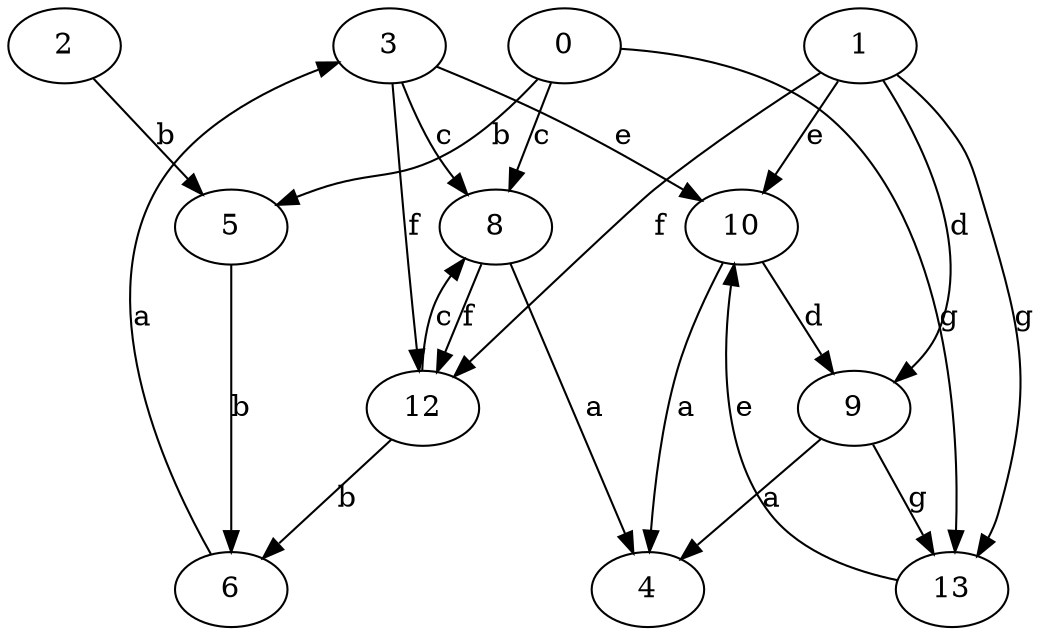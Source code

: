 strict digraph  {
3;
4;
5;
6;
8;
0;
9;
1;
10;
2;
12;
13;
3 -> 8  [label=c];
3 -> 10  [label=e];
3 -> 12  [label=f];
5 -> 6  [label=b];
6 -> 3  [label=a];
8 -> 4  [label=a];
8 -> 12  [label=f];
0 -> 5  [label=b];
0 -> 8  [label=c];
0 -> 13  [label=g];
9 -> 4  [label=a];
9 -> 13  [label=g];
1 -> 9  [label=d];
1 -> 10  [label=e];
1 -> 12  [label=f];
1 -> 13  [label=g];
10 -> 4  [label=a];
10 -> 9  [label=d];
2 -> 5  [label=b];
12 -> 6  [label=b];
12 -> 8  [label=c];
13 -> 10  [label=e];
}
